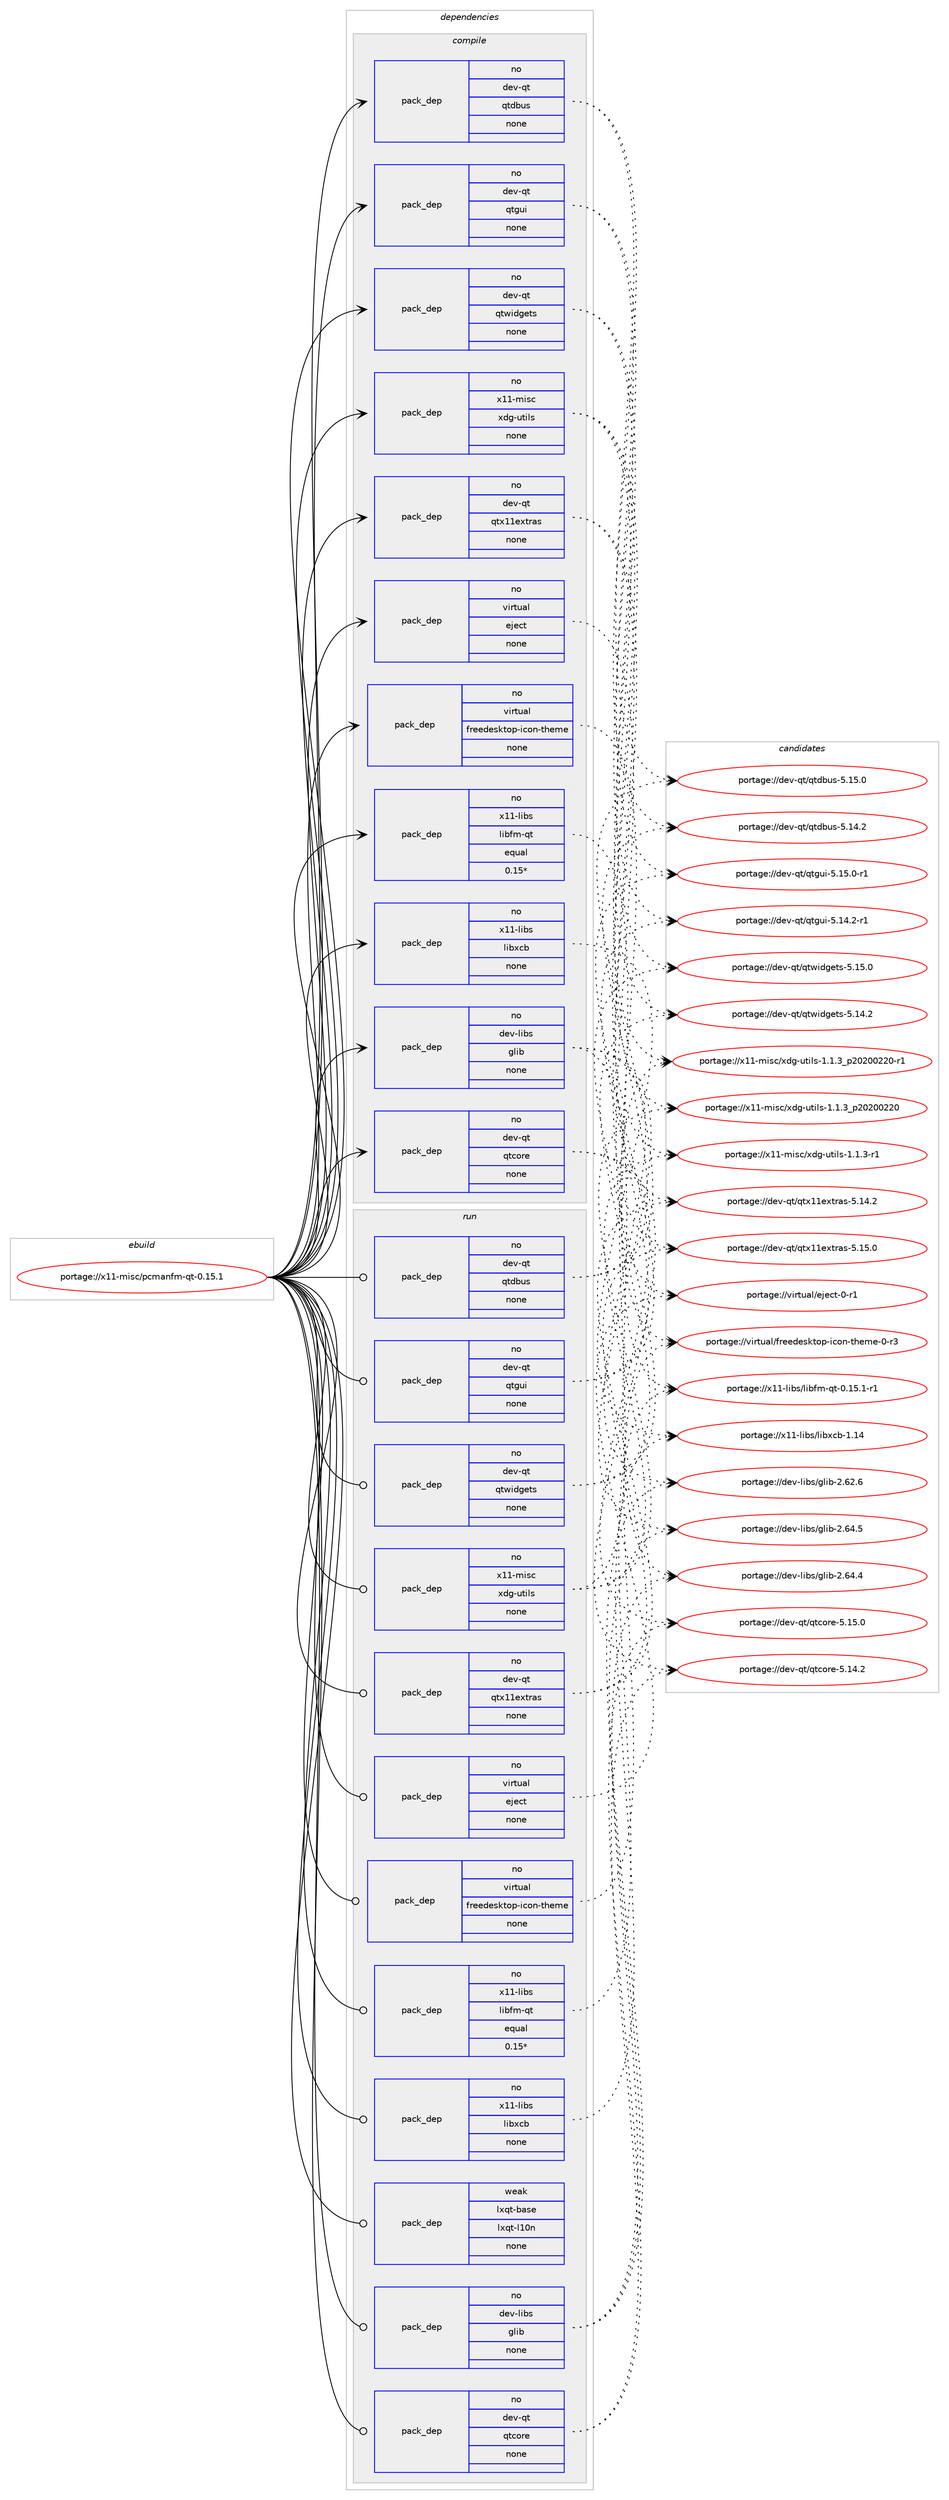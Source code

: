 digraph prolog {

# *************
# Graph options
# *************

newrank=true;
concentrate=true;
compound=true;
graph [rankdir=LR,fontname=Helvetica,fontsize=10,ranksep=1.5];#, ranksep=2.5, nodesep=0.2];
edge  [arrowhead=vee];
node  [fontname=Helvetica,fontsize=10];

# **********
# The ebuild
# **********

subgraph cluster_leftcol {
color=gray;
label=<<i>ebuild</i>>;
id [label="portage://x11-misc/pcmanfm-qt-0.15.1", color=red, width=4, href="../x11-misc/pcmanfm-qt-0.15.1.svg"];
}

# ****************
# The dependencies
# ****************

subgraph cluster_midcol {
color=gray;
label=<<i>dependencies</i>>;
subgraph cluster_compile {
fillcolor="#eeeeee";
style=filled;
label=<<i>compile</i>>;
subgraph pack1609 {
dependency1847 [label=<<TABLE BORDER="0" CELLBORDER="1" CELLSPACING="0" CELLPADDING="4" WIDTH="220"><TR><TD ROWSPAN="6" CELLPADDING="30">pack_dep</TD></TR><TR><TD WIDTH="110">no</TD></TR><TR><TD>dev-libs</TD></TR><TR><TD>glib</TD></TR><TR><TD>none</TD></TR><TR><TD></TD></TR></TABLE>>, shape=none, color=blue];
}
id:e -> dependency1847:w [weight=20,style="solid",arrowhead="vee"];
subgraph pack1610 {
dependency1848 [label=<<TABLE BORDER="0" CELLBORDER="1" CELLSPACING="0" CELLPADDING="4" WIDTH="220"><TR><TD ROWSPAN="6" CELLPADDING="30">pack_dep</TD></TR><TR><TD WIDTH="110">no</TD></TR><TR><TD>dev-qt</TD></TR><TR><TD>qtcore</TD></TR><TR><TD>none</TD></TR><TR><TD></TD></TR></TABLE>>, shape=none, color=blue];
}
id:e -> dependency1848:w [weight=20,style="solid",arrowhead="vee"];
subgraph pack1611 {
dependency1849 [label=<<TABLE BORDER="0" CELLBORDER="1" CELLSPACING="0" CELLPADDING="4" WIDTH="220"><TR><TD ROWSPAN="6" CELLPADDING="30">pack_dep</TD></TR><TR><TD WIDTH="110">no</TD></TR><TR><TD>dev-qt</TD></TR><TR><TD>qtdbus</TD></TR><TR><TD>none</TD></TR><TR><TD></TD></TR></TABLE>>, shape=none, color=blue];
}
id:e -> dependency1849:w [weight=20,style="solid",arrowhead="vee"];
subgraph pack1612 {
dependency1850 [label=<<TABLE BORDER="0" CELLBORDER="1" CELLSPACING="0" CELLPADDING="4" WIDTH="220"><TR><TD ROWSPAN="6" CELLPADDING="30">pack_dep</TD></TR><TR><TD WIDTH="110">no</TD></TR><TR><TD>dev-qt</TD></TR><TR><TD>qtgui</TD></TR><TR><TD>none</TD></TR><TR><TD></TD></TR></TABLE>>, shape=none, color=blue];
}
id:e -> dependency1850:w [weight=20,style="solid",arrowhead="vee"];
subgraph pack1613 {
dependency1851 [label=<<TABLE BORDER="0" CELLBORDER="1" CELLSPACING="0" CELLPADDING="4" WIDTH="220"><TR><TD ROWSPAN="6" CELLPADDING="30">pack_dep</TD></TR><TR><TD WIDTH="110">no</TD></TR><TR><TD>dev-qt</TD></TR><TR><TD>qtwidgets</TD></TR><TR><TD>none</TD></TR><TR><TD></TD></TR></TABLE>>, shape=none, color=blue];
}
id:e -> dependency1851:w [weight=20,style="solid",arrowhead="vee"];
subgraph pack1614 {
dependency1852 [label=<<TABLE BORDER="0" CELLBORDER="1" CELLSPACING="0" CELLPADDING="4" WIDTH="220"><TR><TD ROWSPAN="6" CELLPADDING="30">pack_dep</TD></TR><TR><TD WIDTH="110">no</TD></TR><TR><TD>dev-qt</TD></TR><TR><TD>qtx11extras</TD></TR><TR><TD>none</TD></TR><TR><TD></TD></TR></TABLE>>, shape=none, color=blue];
}
id:e -> dependency1852:w [weight=20,style="solid",arrowhead="vee"];
subgraph pack1615 {
dependency1853 [label=<<TABLE BORDER="0" CELLBORDER="1" CELLSPACING="0" CELLPADDING="4" WIDTH="220"><TR><TD ROWSPAN="6" CELLPADDING="30">pack_dep</TD></TR><TR><TD WIDTH="110">no</TD></TR><TR><TD>virtual</TD></TR><TR><TD>eject</TD></TR><TR><TD>none</TD></TR><TR><TD></TD></TR></TABLE>>, shape=none, color=blue];
}
id:e -> dependency1853:w [weight=20,style="solid",arrowhead="vee"];
subgraph pack1616 {
dependency1854 [label=<<TABLE BORDER="0" CELLBORDER="1" CELLSPACING="0" CELLPADDING="4" WIDTH="220"><TR><TD ROWSPAN="6" CELLPADDING="30">pack_dep</TD></TR><TR><TD WIDTH="110">no</TD></TR><TR><TD>virtual</TD></TR><TR><TD>freedesktop-icon-theme</TD></TR><TR><TD>none</TD></TR><TR><TD></TD></TR></TABLE>>, shape=none, color=blue];
}
id:e -> dependency1854:w [weight=20,style="solid",arrowhead="vee"];
subgraph pack1617 {
dependency1855 [label=<<TABLE BORDER="0" CELLBORDER="1" CELLSPACING="0" CELLPADDING="4" WIDTH="220"><TR><TD ROWSPAN="6" CELLPADDING="30">pack_dep</TD></TR><TR><TD WIDTH="110">no</TD></TR><TR><TD>x11-libs</TD></TR><TR><TD>libfm-qt</TD></TR><TR><TD>equal</TD></TR><TR><TD>0.15*</TD></TR></TABLE>>, shape=none, color=blue];
}
id:e -> dependency1855:w [weight=20,style="solid",arrowhead="vee"];
subgraph pack1618 {
dependency1856 [label=<<TABLE BORDER="0" CELLBORDER="1" CELLSPACING="0" CELLPADDING="4" WIDTH="220"><TR><TD ROWSPAN="6" CELLPADDING="30">pack_dep</TD></TR><TR><TD WIDTH="110">no</TD></TR><TR><TD>x11-libs</TD></TR><TR><TD>libxcb</TD></TR><TR><TD>none</TD></TR><TR><TD></TD></TR></TABLE>>, shape=none, color=blue];
}
id:e -> dependency1856:w [weight=20,style="solid",arrowhead="vee"];
subgraph pack1619 {
dependency1857 [label=<<TABLE BORDER="0" CELLBORDER="1" CELLSPACING="0" CELLPADDING="4" WIDTH="220"><TR><TD ROWSPAN="6" CELLPADDING="30">pack_dep</TD></TR><TR><TD WIDTH="110">no</TD></TR><TR><TD>x11-misc</TD></TR><TR><TD>xdg-utils</TD></TR><TR><TD>none</TD></TR><TR><TD></TD></TR></TABLE>>, shape=none, color=blue];
}
id:e -> dependency1857:w [weight=20,style="solid",arrowhead="vee"];
}
subgraph cluster_compileandrun {
fillcolor="#eeeeee";
style=filled;
label=<<i>compile and run</i>>;
}
subgraph cluster_run {
fillcolor="#eeeeee";
style=filled;
label=<<i>run</i>>;
subgraph pack1620 {
dependency1858 [label=<<TABLE BORDER="0" CELLBORDER="1" CELLSPACING="0" CELLPADDING="4" WIDTH="220"><TR><TD ROWSPAN="6" CELLPADDING="30">pack_dep</TD></TR><TR><TD WIDTH="110">no</TD></TR><TR><TD>dev-libs</TD></TR><TR><TD>glib</TD></TR><TR><TD>none</TD></TR><TR><TD></TD></TR></TABLE>>, shape=none, color=blue];
}
id:e -> dependency1858:w [weight=20,style="solid",arrowhead="odot"];
subgraph pack1621 {
dependency1859 [label=<<TABLE BORDER="0" CELLBORDER="1" CELLSPACING="0" CELLPADDING="4" WIDTH="220"><TR><TD ROWSPAN="6" CELLPADDING="30">pack_dep</TD></TR><TR><TD WIDTH="110">no</TD></TR><TR><TD>dev-qt</TD></TR><TR><TD>qtcore</TD></TR><TR><TD>none</TD></TR><TR><TD></TD></TR></TABLE>>, shape=none, color=blue];
}
id:e -> dependency1859:w [weight=20,style="solid",arrowhead="odot"];
subgraph pack1622 {
dependency1860 [label=<<TABLE BORDER="0" CELLBORDER="1" CELLSPACING="0" CELLPADDING="4" WIDTH="220"><TR><TD ROWSPAN="6" CELLPADDING="30">pack_dep</TD></TR><TR><TD WIDTH="110">no</TD></TR><TR><TD>dev-qt</TD></TR><TR><TD>qtdbus</TD></TR><TR><TD>none</TD></TR><TR><TD></TD></TR></TABLE>>, shape=none, color=blue];
}
id:e -> dependency1860:w [weight=20,style="solid",arrowhead="odot"];
subgraph pack1623 {
dependency1861 [label=<<TABLE BORDER="0" CELLBORDER="1" CELLSPACING="0" CELLPADDING="4" WIDTH="220"><TR><TD ROWSPAN="6" CELLPADDING="30">pack_dep</TD></TR><TR><TD WIDTH="110">no</TD></TR><TR><TD>dev-qt</TD></TR><TR><TD>qtgui</TD></TR><TR><TD>none</TD></TR><TR><TD></TD></TR></TABLE>>, shape=none, color=blue];
}
id:e -> dependency1861:w [weight=20,style="solid",arrowhead="odot"];
subgraph pack1624 {
dependency1862 [label=<<TABLE BORDER="0" CELLBORDER="1" CELLSPACING="0" CELLPADDING="4" WIDTH="220"><TR><TD ROWSPAN="6" CELLPADDING="30">pack_dep</TD></TR><TR><TD WIDTH="110">no</TD></TR><TR><TD>dev-qt</TD></TR><TR><TD>qtwidgets</TD></TR><TR><TD>none</TD></TR><TR><TD></TD></TR></TABLE>>, shape=none, color=blue];
}
id:e -> dependency1862:w [weight=20,style="solid",arrowhead="odot"];
subgraph pack1625 {
dependency1863 [label=<<TABLE BORDER="0" CELLBORDER="1" CELLSPACING="0" CELLPADDING="4" WIDTH="220"><TR><TD ROWSPAN="6" CELLPADDING="30">pack_dep</TD></TR><TR><TD WIDTH="110">no</TD></TR><TR><TD>dev-qt</TD></TR><TR><TD>qtx11extras</TD></TR><TR><TD>none</TD></TR><TR><TD></TD></TR></TABLE>>, shape=none, color=blue];
}
id:e -> dependency1863:w [weight=20,style="solid",arrowhead="odot"];
subgraph pack1626 {
dependency1864 [label=<<TABLE BORDER="0" CELLBORDER="1" CELLSPACING="0" CELLPADDING="4" WIDTH="220"><TR><TD ROWSPAN="6" CELLPADDING="30">pack_dep</TD></TR><TR><TD WIDTH="110">no</TD></TR><TR><TD>virtual</TD></TR><TR><TD>eject</TD></TR><TR><TD>none</TD></TR><TR><TD></TD></TR></TABLE>>, shape=none, color=blue];
}
id:e -> dependency1864:w [weight=20,style="solid",arrowhead="odot"];
subgraph pack1627 {
dependency1865 [label=<<TABLE BORDER="0" CELLBORDER="1" CELLSPACING="0" CELLPADDING="4" WIDTH="220"><TR><TD ROWSPAN="6" CELLPADDING="30">pack_dep</TD></TR><TR><TD WIDTH="110">no</TD></TR><TR><TD>virtual</TD></TR><TR><TD>freedesktop-icon-theme</TD></TR><TR><TD>none</TD></TR><TR><TD></TD></TR></TABLE>>, shape=none, color=blue];
}
id:e -> dependency1865:w [weight=20,style="solid",arrowhead="odot"];
subgraph pack1628 {
dependency1866 [label=<<TABLE BORDER="0" CELLBORDER="1" CELLSPACING="0" CELLPADDING="4" WIDTH="220"><TR><TD ROWSPAN="6" CELLPADDING="30">pack_dep</TD></TR><TR><TD WIDTH="110">no</TD></TR><TR><TD>x11-libs</TD></TR><TR><TD>libfm-qt</TD></TR><TR><TD>equal</TD></TR><TR><TD>0.15*</TD></TR></TABLE>>, shape=none, color=blue];
}
id:e -> dependency1866:w [weight=20,style="solid",arrowhead="odot"];
subgraph pack1629 {
dependency1867 [label=<<TABLE BORDER="0" CELLBORDER="1" CELLSPACING="0" CELLPADDING="4" WIDTH="220"><TR><TD ROWSPAN="6" CELLPADDING="30">pack_dep</TD></TR><TR><TD WIDTH="110">no</TD></TR><TR><TD>x11-libs</TD></TR><TR><TD>libxcb</TD></TR><TR><TD>none</TD></TR><TR><TD></TD></TR></TABLE>>, shape=none, color=blue];
}
id:e -> dependency1867:w [weight=20,style="solid",arrowhead="odot"];
subgraph pack1630 {
dependency1868 [label=<<TABLE BORDER="0" CELLBORDER="1" CELLSPACING="0" CELLPADDING="4" WIDTH="220"><TR><TD ROWSPAN="6" CELLPADDING="30">pack_dep</TD></TR><TR><TD WIDTH="110">no</TD></TR><TR><TD>x11-misc</TD></TR><TR><TD>xdg-utils</TD></TR><TR><TD>none</TD></TR><TR><TD></TD></TR></TABLE>>, shape=none, color=blue];
}
id:e -> dependency1868:w [weight=20,style="solid",arrowhead="odot"];
subgraph pack1631 {
dependency1869 [label=<<TABLE BORDER="0" CELLBORDER="1" CELLSPACING="0" CELLPADDING="4" WIDTH="220"><TR><TD ROWSPAN="6" CELLPADDING="30">pack_dep</TD></TR><TR><TD WIDTH="110">weak</TD></TR><TR><TD>lxqt-base</TD></TR><TR><TD>lxqt-l10n</TD></TR><TR><TD>none</TD></TR><TR><TD></TD></TR></TABLE>>, shape=none, color=blue];
}
id:e -> dependency1869:w [weight=20,style="solid",arrowhead="odot"];
}
}

# **************
# The candidates
# **************

subgraph cluster_choices {
rank=same;
color=gray;
label=<<i>candidates</i>>;

subgraph choice1609 {
color=black;
nodesep=1;
choice1001011184510810598115471031081059845504654524653 [label="portage://dev-libs/glib-2.64.5", color=red, width=4,href="../dev-libs/glib-2.64.5.svg"];
choice1001011184510810598115471031081059845504654524652 [label="portage://dev-libs/glib-2.64.4", color=red, width=4,href="../dev-libs/glib-2.64.4.svg"];
choice1001011184510810598115471031081059845504654504654 [label="portage://dev-libs/glib-2.62.6", color=red, width=4,href="../dev-libs/glib-2.62.6.svg"];
dependency1847:e -> choice1001011184510810598115471031081059845504654524653:w [style=dotted,weight="100"];
dependency1847:e -> choice1001011184510810598115471031081059845504654524652:w [style=dotted,weight="100"];
dependency1847:e -> choice1001011184510810598115471031081059845504654504654:w [style=dotted,weight="100"];
}
subgraph choice1610 {
color=black;
nodesep=1;
choice10010111845113116471131169911111410145534649534648 [label="portage://dev-qt/qtcore-5.15.0", color=red, width=4,href="../dev-qt/qtcore-5.15.0.svg"];
choice10010111845113116471131169911111410145534649524650 [label="portage://dev-qt/qtcore-5.14.2", color=red, width=4,href="../dev-qt/qtcore-5.14.2.svg"];
dependency1848:e -> choice10010111845113116471131169911111410145534649534648:w [style=dotted,weight="100"];
dependency1848:e -> choice10010111845113116471131169911111410145534649524650:w [style=dotted,weight="100"];
}
subgraph choice1611 {
color=black;
nodesep=1;
choice10010111845113116471131161009811711545534649534648 [label="portage://dev-qt/qtdbus-5.15.0", color=red, width=4,href="../dev-qt/qtdbus-5.15.0.svg"];
choice10010111845113116471131161009811711545534649524650 [label="portage://dev-qt/qtdbus-5.14.2", color=red, width=4,href="../dev-qt/qtdbus-5.14.2.svg"];
dependency1849:e -> choice10010111845113116471131161009811711545534649534648:w [style=dotted,weight="100"];
dependency1849:e -> choice10010111845113116471131161009811711545534649524650:w [style=dotted,weight="100"];
}
subgraph choice1612 {
color=black;
nodesep=1;
choice1001011184511311647113116103117105455346495346484511449 [label="portage://dev-qt/qtgui-5.15.0-r1", color=red, width=4,href="../dev-qt/qtgui-5.15.0-r1.svg"];
choice1001011184511311647113116103117105455346495246504511449 [label="portage://dev-qt/qtgui-5.14.2-r1", color=red, width=4,href="../dev-qt/qtgui-5.14.2-r1.svg"];
dependency1850:e -> choice1001011184511311647113116103117105455346495346484511449:w [style=dotted,weight="100"];
dependency1850:e -> choice1001011184511311647113116103117105455346495246504511449:w [style=dotted,weight="100"];
}
subgraph choice1613 {
color=black;
nodesep=1;
choice100101118451131164711311611910510010310111611545534649534648 [label="portage://dev-qt/qtwidgets-5.15.0", color=red, width=4,href="../dev-qt/qtwidgets-5.15.0.svg"];
choice100101118451131164711311611910510010310111611545534649524650 [label="portage://dev-qt/qtwidgets-5.14.2", color=red, width=4,href="../dev-qt/qtwidgets-5.14.2.svg"];
dependency1851:e -> choice100101118451131164711311611910510010310111611545534649534648:w [style=dotted,weight="100"];
dependency1851:e -> choice100101118451131164711311611910510010310111611545534649524650:w [style=dotted,weight="100"];
}
subgraph choice1614 {
color=black;
nodesep=1;
choice100101118451131164711311612049491011201161149711545534649534648 [label="portage://dev-qt/qtx11extras-5.15.0", color=red, width=4,href="../dev-qt/qtx11extras-5.15.0.svg"];
choice100101118451131164711311612049491011201161149711545534649524650 [label="portage://dev-qt/qtx11extras-5.14.2", color=red, width=4,href="../dev-qt/qtx11extras-5.14.2.svg"];
dependency1852:e -> choice100101118451131164711311612049491011201161149711545534649534648:w [style=dotted,weight="100"];
dependency1852:e -> choice100101118451131164711311612049491011201161149711545534649524650:w [style=dotted,weight="100"];
}
subgraph choice1615 {
color=black;
nodesep=1;
choice11810511411611797108471011061019911645484511449 [label="portage://virtual/eject-0-r1", color=red, width=4,href="../virtual/eject-0-r1.svg"];
dependency1853:e -> choice11810511411611797108471011061019911645484511449:w [style=dotted,weight="100"];
}
subgraph choice1616 {
color=black;
nodesep=1;
choice118105114116117971084710211410110110010111510711611111245105991111104511610410110910145484511451 [label="portage://virtual/freedesktop-icon-theme-0-r3", color=red, width=4,href="../virtual/freedesktop-icon-theme-0-r3.svg"];
dependency1854:e -> choice118105114116117971084710211410110110010111510711611111245105991111104511610410110910145484511451:w [style=dotted,weight="100"];
}
subgraph choice1617 {
color=black;
nodesep=1;
choice12049494510810598115471081059810210945113116454846495346494511449 [label="portage://x11-libs/libfm-qt-0.15.1-r1", color=red, width=4,href="../x11-libs/libfm-qt-0.15.1-r1.svg"];
dependency1855:e -> choice12049494510810598115471081059810210945113116454846495346494511449:w [style=dotted,weight="100"];
}
subgraph choice1618 {
color=black;
nodesep=1;
choice12049494510810598115471081059812099984549464952 [label="portage://x11-libs/libxcb-1.14", color=red, width=4,href="../x11-libs/libxcb-1.14.svg"];
dependency1856:e -> choice12049494510810598115471081059812099984549464952:w [style=dotted,weight="100"];
}
subgraph choice1619 {
color=black;
nodesep=1;
choice1204949451091051159947120100103451171161051081154549464946519511250485048485050484511449 [label="portage://x11-misc/xdg-utils-1.1.3_p20200220-r1", color=red, width=4,href="../x11-misc/xdg-utils-1.1.3_p20200220-r1.svg"];
choice120494945109105115994712010010345117116105108115454946494651951125048504848505048 [label="portage://x11-misc/xdg-utils-1.1.3_p20200220", color=red, width=4,href="../x11-misc/xdg-utils-1.1.3_p20200220.svg"];
choice1204949451091051159947120100103451171161051081154549464946514511449 [label="portage://x11-misc/xdg-utils-1.1.3-r1", color=red, width=4,href="../x11-misc/xdg-utils-1.1.3-r1.svg"];
dependency1857:e -> choice1204949451091051159947120100103451171161051081154549464946519511250485048485050484511449:w [style=dotted,weight="100"];
dependency1857:e -> choice120494945109105115994712010010345117116105108115454946494651951125048504848505048:w [style=dotted,weight="100"];
dependency1857:e -> choice1204949451091051159947120100103451171161051081154549464946514511449:w [style=dotted,weight="100"];
}
subgraph choice1620 {
color=black;
nodesep=1;
choice1001011184510810598115471031081059845504654524653 [label="portage://dev-libs/glib-2.64.5", color=red, width=4,href="../dev-libs/glib-2.64.5.svg"];
choice1001011184510810598115471031081059845504654524652 [label="portage://dev-libs/glib-2.64.4", color=red, width=4,href="../dev-libs/glib-2.64.4.svg"];
choice1001011184510810598115471031081059845504654504654 [label="portage://dev-libs/glib-2.62.6", color=red, width=4,href="../dev-libs/glib-2.62.6.svg"];
dependency1858:e -> choice1001011184510810598115471031081059845504654524653:w [style=dotted,weight="100"];
dependency1858:e -> choice1001011184510810598115471031081059845504654524652:w [style=dotted,weight="100"];
dependency1858:e -> choice1001011184510810598115471031081059845504654504654:w [style=dotted,weight="100"];
}
subgraph choice1621 {
color=black;
nodesep=1;
choice10010111845113116471131169911111410145534649534648 [label="portage://dev-qt/qtcore-5.15.0", color=red, width=4,href="../dev-qt/qtcore-5.15.0.svg"];
choice10010111845113116471131169911111410145534649524650 [label="portage://dev-qt/qtcore-5.14.2", color=red, width=4,href="../dev-qt/qtcore-5.14.2.svg"];
dependency1859:e -> choice10010111845113116471131169911111410145534649534648:w [style=dotted,weight="100"];
dependency1859:e -> choice10010111845113116471131169911111410145534649524650:w [style=dotted,weight="100"];
}
subgraph choice1622 {
color=black;
nodesep=1;
choice10010111845113116471131161009811711545534649534648 [label="portage://dev-qt/qtdbus-5.15.0", color=red, width=4,href="../dev-qt/qtdbus-5.15.0.svg"];
choice10010111845113116471131161009811711545534649524650 [label="portage://dev-qt/qtdbus-5.14.2", color=red, width=4,href="../dev-qt/qtdbus-5.14.2.svg"];
dependency1860:e -> choice10010111845113116471131161009811711545534649534648:w [style=dotted,weight="100"];
dependency1860:e -> choice10010111845113116471131161009811711545534649524650:w [style=dotted,weight="100"];
}
subgraph choice1623 {
color=black;
nodesep=1;
choice1001011184511311647113116103117105455346495346484511449 [label="portage://dev-qt/qtgui-5.15.0-r1", color=red, width=4,href="../dev-qt/qtgui-5.15.0-r1.svg"];
choice1001011184511311647113116103117105455346495246504511449 [label="portage://dev-qt/qtgui-5.14.2-r1", color=red, width=4,href="../dev-qt/qtgui-5.14.2-r1.svg"];
dependency1861:e -> choice1001011184511311647113116103117105455346495346484511449:w [style=dotted,weight="100"];
dependency1861:e -> choice1001011184511311647113116103117105455346495246504511449:w [style=dotted,weight="100"];
}
subgraph choice1624 {
color=black;
nodesep=1;
choice100101118451131164711311611910510010310111611545534649534648 [label="portage://dev-qt/qtwidgets-5.15.0", color=red, width=4,href="../dev-qt/qtwidgets-5.15.0.svg"];
choice100101118451131164711311611910510010310111611545534649524650 [label="portage://dev-qt/qtwidgets-5.14.2", color=red, width=4,href="../dev-qt/qtwidgets-5.14.2.svg"];
dependency1862:e -> choice100101118451131164711311611910510010310111611545534649534648:w [style=dotted,weight="100"];
dependency1862:e -> choice100101118451131164711311611910510010310111611545534649524650:w [style=dotted,weight="100"];
}
subgraph choice1625 {
color=black;
nodesep=1;
choice100101118451131164711311612049491011201161149711545534649534648 [label="portage://dev-qt/qtx11extras-5.15.0", color=red, width=4,href="../dev-qt/qtx11extras-5.15.0.svg"];
choice100101118451131164711311612049491011201161149711545534649524650 [label="portage://dev-qt/qtx11extras-5.14.2", color=red, width=4,href="../dev-qt/qtx11extras-5.14.2.svg"];
dependency1863:e -> choice100101118451131164711311612049491011201161149711545534649534648:w [style=dotted,weight="100"];
dependency1863:e -> choice100101118451131164711311612049491011201161149711545534649524650:w [style=dotted,weight="100"];
}
subgraph choice1626 {
color=black;
nodesep=1;
choice11810511411611797108471011061019911645484511449 [label="portage://virtual/eject-0-r1", color=red, width=4,href="../virtual/eject-0-r1.svg"];
dependency1864:e -> choice11810511411611797108471011061019911645484511449:w [style=dotted,weight="100"];
}
subgraph choice1627 {
color=black;
nodesep=1;
choice118105114116117971084710211410110110010111510711611111245105991111104511610410110910145484511451 [label="portage://virtual/freedesktop-icon-theme-0-r3", color=red, width=4,href="../virtual/freedesktop-icon-theme-0-r3.svg"];
dependency1865:e -> choice118105114116117971084710211410110110010111510711611111245105991111104511610410110910145484511451:w [style=dotted,weight="100"];
}
subgraph choice1628 {
color=black;
nodesep=1;
choice12049494510810598115471081059810210945113116454846495346494511449 [label="portage://x11-libs/libfm-qt-0.15.1-r1", color=red, width=4,href="../x11-libs/libfm-qt-0.15.1-r1.svg"];
dependency1866:e -> choice12049494510810598115471081059810210945113116454846495346494511449:w [style=dotted,weight="100"];
}
subgraph choice1629 {
color=black;
nodesep=1;
choice12049494510810598115471081059812099984549464952 [label="portage://x11-libs/libxcb-1.14", color=red, width=4,href="../x11-libs/libxcb-1.14.svg"];
dependency1867:e -> choice12049494510810598115471081059812099984549464952:w [style=dotted,weight="100"];
}
subgraph choice1630 {
color=black;
nodesep=1;
choice1204949451091051159947120100103451171161051081154549464946519511250485048485050484511449 [label="portage://x11-misc/xdg-utils-1.1.3_p20200220-r1", color=red, width=4,href="../x11-misc/xdg-utils-1.1.3_p20200220-r1.svg"];
choice120494945109105115994712010010345117116105108115454946494651951125048504848505048 [label="portage://x11-misc/xdg-utils-1.1.3_p20200220", color=red, width=4,href="../x11-misc/xdg-utils-1.1.3_p20200220.svg"];
choice1204949451091051159947120100103451171161051081154549464946514511449 [label="portage://x11-misc/xdg-utils-1.1.3-r1", color=red, width=4,href="../x11-misc/xdg-utils-1.1.3-r1.svg"];
dependency1868:e -> choice1204949451091051159947120100103451171161051081154549464946519511250485048485050484511449:w [style=dotted,weight="100"];
dependency1868:e -> choice120494945109105115994712010010345117116105108115454946494651951125048504848505048:w [style=dotted,weight="100"];
dependency1868:e -> choice1204949451091051159947120100103451171161051081154549464946514511449:w [style=dotted,weight="100"];
}
subgraph choice1631 {
color=black;
nodesep=1;
}
}

}
